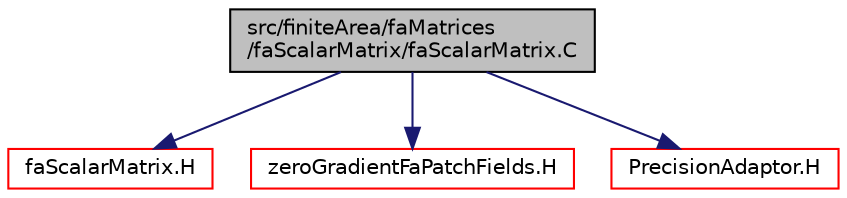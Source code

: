 digraph "src/finiteArea/faMatrices/faScalarMatrix/faScalarMatrix.C"
{
  bgcolor="transparent";
  edge [fontname="Helvetica",fontsize="10",labelfontname="Helvetica",labelfontsize="10"];
  node [fontname="Helvetica",fontsize="10",shape=record];
  Node1 [label="src/finiteArea/faMatrices\l/faScalarMatrix/faScalarMatrix.C",height=0.2,width=0.4,color="black", fillcolor="grey75", style="filled" fontcolor="black"];
  Node1 -> Node2 [color="midnightblue",fontsize="10",style="solid",fontname="Helvetica"];
  Node2 [label="faScalarMatrix.H",height=0.2,width=0.4,color="red",URL="$faScalarMatrix_8H.html"];
  Node1 -> Node3 [color="midnightblue",fontsize="10",style="solid",fontname="Helvetica"];
  Node3 [label="zeroGradientFaPatchFields.H",height=0.2,width=0.4,color="red",URL="$zeroGradientFaPatchFields_8H.html"];
  Node1 -> Node4 [color="midnightblue",fontsize="10",style="solid",fontname="Helvetica"];
  Node4 [label="PrecisionAdaptor.H",height=0.2,width=0.4,color="red",URL="$PrecisionAdaptor_8H.html"];
}
